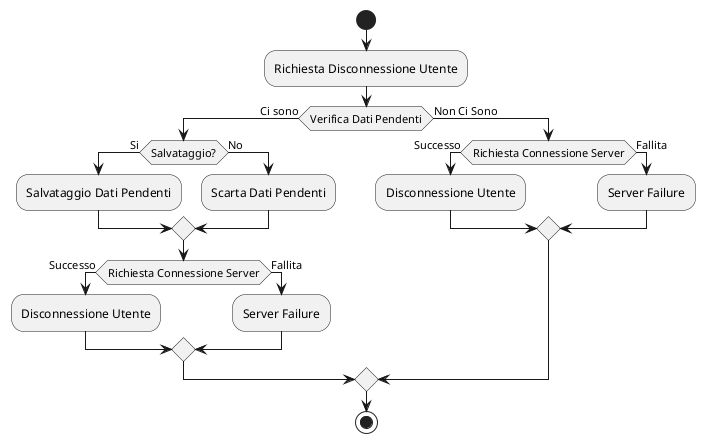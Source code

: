 @startuml

start

:Richiesta Disconnessione Utente;

if (Verifica Dati Pendenti) then (Ci sono)
  
  if (Salvataggio?) then (Si)
    
    :Salvataggio Dati Pendenti;
  
  else (No)
    
    :Scarta Dati Pendenti;
    
  endif

  if (Richiesta Connessione Server) then (Successo)
    
    :Disconnessione Utente;
    
  else (Fallita)
    
    :Server Failure;
  
  endif
  
else (Non Ci Sono)
  
  if (Richiesta Connessione Server) then (Successo)
    
    :Disconnessione Utente;
    
  else (Fallita)
    
    :Server Failure;
    
  endif
  
endif

stop

@enduml
